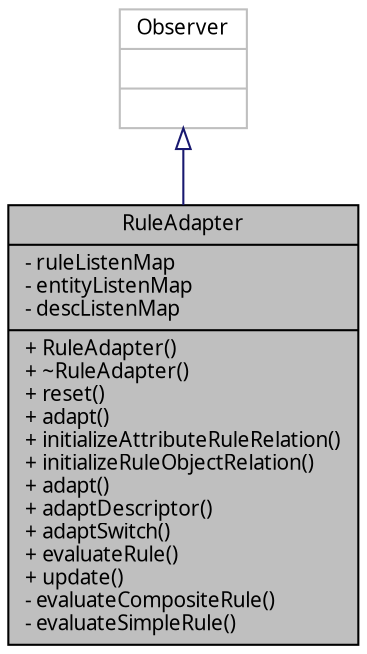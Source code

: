 digraph G
{
  edge [fontname="FreeSans.ttf",fontsize=10,labelfontname="FreeSans.ttf",labelfontsize=10];
  node [fontname="FreeSans.ttf",fontsize=10,shape=record];
  Node1 [label="{RuleAdapter\n|- ruleListenMap\l- entityListenMap\l- descListenMap\l|+ RuleAdapter()\l+ ~RuleAdapter()\l+ reset()\l+ adapt()\l+ initializeAttributeRuleRelation()\l+ initializeRuleObjectRelation()\l+ adapt()\l+ adaptDescriptor()\l+ adaptSwitch()\l+ evaluateRule()\l+ update()\l- evaluateCompositeRule()\l- evaluateSimpleRule()\l}",height=0.2,width=0.4,color="black", fillcolor="grey75", style="filled" fontcolor="black"];
  Node2 -> Node1 [dir=back,color="midnightblue",fontsize=10,style="solid",arrowtail="empty",fontname="FreeSans.ttf"];
  Node2 [label="{Observer\n||}",height=0.2,width=0.4,color="grey75", fillcolor="white", style="filled"];
}
